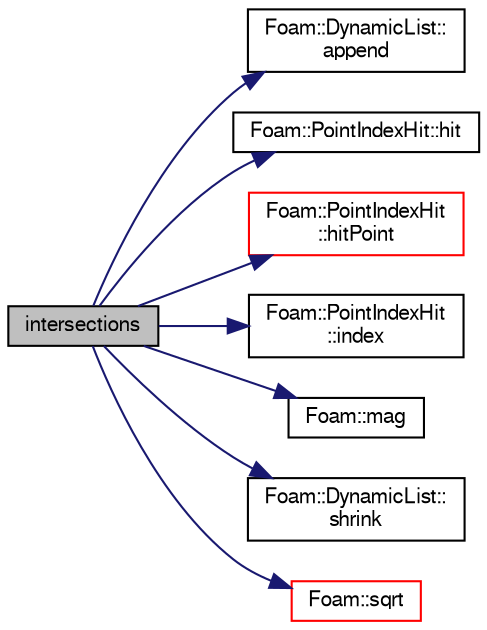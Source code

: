 digraph "intersections"
{
  bgcolor="transparent";
  edge [fontname="FreeSans",fontsize="10",labelfontname="FreeSans",labelfontsize="10"];
  node [fontname="FreeSans",fontsize="10",shape=record];
  rankdir="LR";
  Node861 [label="intersections",height=0.2,width=0.4,color="black", fillcolor="grey75", style="filled", fontcolor="black"];
  Node861 -> Node862 [color="midnightblue",fontsize="10",style="solid",fontname="FreeSans"];
  Node862 [label="Foam::DynamicList::\lappend",height=0.2,width=0.4,color="black",URL="$a25890.html#a7b67b42af715604376ad63a681dee6d8",tooltip="Append an element at the end of the list. "];
  Node861 -> Node863 [color="midnightblue",fontsize="10",style="solid",fontname="FreeSans"];
  Node863 [label="Foam::PointIndexHit::hit",height=0.2,width=0.4,color="black",URL="$a27566.html#aee8dc30bf27cefe419b15f96e594c155",tooltip="Is there a hit. "];
  Node861 -> Node864 [color="midnightblue",fontsize="10",style="solid",fontname="FreeSans"];
  Node864 [label="Foam::PointIndexHit\l::hitPoint",height=0.2,width=0.4,color="red",URL="$a27566.html#a0350feff966a8bc8833a84ca454f1e5e",tooltip="Return hit point. "];
  Node861 -> Node908 [color="midnightblue",fontsize="10",style="solid",fontname="FreeSans"];
  Node908 [label="Foam::PointIndexHit\l::index",height=0.2,width=0.4,color="black",URL="$a27566.html#a4a438520bb14406481732edc13c119c7",tooltip="Return index. "];
  Node861 -> Node909 [color="midnightblue",fontsize="10",style="solid",fontname="FreeSans"];
  Node909 [label="Foam::mag",height=0.2,width=0.4,color="black",URL="$a21124.html#a929da2a3fdcf3dacbbe0487d3a330dae"];
  Node861 -> Node910 [color="midnightblue",fontsize="10",style="solid",fontname="FreeSans"];
  Node910 [label="Foam::DynamicList::\lshrink",height=0.2,width=0.4,color="black",URL="$a25890.html#a88964e734acd91f096c914d0cc5a6e75",tooltip="Shrink the allocated space to the number of elements used. "];
  Node861 -> Node911 [color="midnightblue",fontsize="10",style="solid",fontname="FreeSans"];
  Node911 [label="Foam::sqrt",height=0.2,width=0.4,color="red",URL="$a21124.html#a8616bd62eebf2342a80222fecb1bda71"];
}
